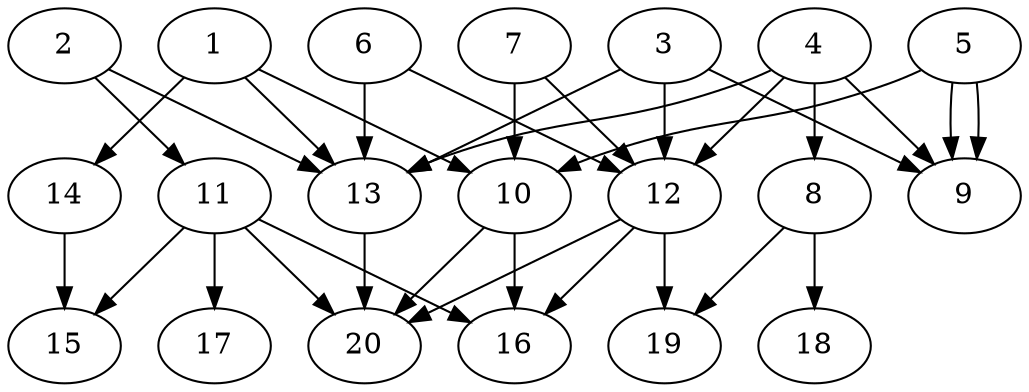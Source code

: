 // DAG automatically generated by daggen at Tue Jul 23 14:29:40 2019
// ./daggen --dot -n 20 --ccr 0.3 --fat 0.7 --regular 0.5 --density 0.7 --mindata 5242880 --maxdata 52428800 
digraph G {
  1 [size="48660480", alpha="0.18", expect_size="14598144"] 
  1 -> 10 [size ="14598144"]
  1 -> 13 [size ="14598144"]
  1 -> 14 [size ="14598144"]
  2 [size="60398933", alpha="0.04", expect_size="18119680"] 
  2 -> 11 [size ="18119680"]
  2 -> 13 [size ="18119680"]
  3 [size="165621760", alpha="0.05", expect_size="49686528"] 
  3 -> 9 [size ="49686528"]
  3 -> 12 [size ="49686528"]
  3 -> 13 [size ="49686528"]
  4 [size="36956160", alpha="0.20", expect_size="11086848"] 
  4 -> 8 [size ="11086848"]
  4 -> 9 [size ="11086848"]
  4 -> 12 [size ="11086848"]
  4 -> 13 [size ="11086848"]
  5 [size="111578453", alpha="0.17", expect_size="33473536"] 
  5 -> 9 [size ="33473536"]
  5 -> 9 [size ="33473536"]
  5 -> 10 [size ="33473536"]
  6 [size="36358827", alpha="0.17", expect_size="10907648"] 
  6 -> 12 [size ="10907648"]
  6 -> 13 [size ="10907648"]
  7 [size="34310827", alpha="0.17", expect_size="10293248"] 
  7 -> 10 [size ="10293248"]
  7 -> 12 [size ="10293248"]
  8 [size="84630187", alpha="0.05", expect_size="25389056"] 
  8 -> 18 [size ="25389056"]
  8 -> 19 [size ="25389056"]
  9 [size="38413653", alpha="0.10", expect_size="11524096"] 
  10 [size="115616427", alpha="0.19", expect_size="34684928"] 
  10 -> 16 [size ="34684928"]
  10 -> 20 [size ="34684928"]
  11 [size="39365973", alpha="0.16", expect_size="11809792"] 
  11 -> 15 [size ="11809792"]
  11 -> 16 [size ="11809792"]
  11 -> 17 [size ="11809792"]
  11 -> 20 [size ="11809792"]
  12 [size="22937600", alpha="0.19", expect_size="6881280"] 
  12 -> 16 [size ="6881280"]
  12 -> 19 [size ="6881280"]
  12 -> 20 [size ="6881280"]
  13 [size="56763733", alpha="0.04", expect_size="17029120"] 
  13 -> 20 [size ="17029120"]
  14 [size="95406080", alpha="0.18", expect_size="28621824"] 
  14 -> 15 [size ="28621824"]
  15 [size="93829120", alpha="0.19", expect_size="28148736"] 
  16 [size="68652373", alpha="0.02", expect_size="20595712"] 
  17 [size="46728533", alpha="0.01", expect_size="14018560"] 
  18 [size="21886293", alpha="0.10", expect_size="6565888"] 
  19 [size="64310613", alpha="0.12", expect_size="19293184"] 
  20 [size="144735573", alpha="0.01", expect_size="43420672"] 
}
